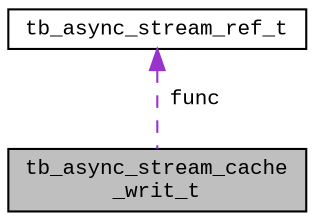 digraph "tb_async_stream_cache_writ_t"
{
  edge [fontname="CourierNew",fontsize="10",labelfontname="CourierNew",labelfontsize="10"];
  node [fontname="CourierNew",fontsize="10",shape=record];
  Node1 [label="tb_async_stream_cache\l_writ_t",height=0.2,width=0.4,color="black", fillcolor="grey75", style="filled" fontcolor="black"];
  Node2 -> Node1 [dir="back",color="darkorchid3",fontsize="10",style="dashed",label=" func" ];
  Node2 [label="tb_async_stream_ref_t",height=0.2,width=0.4,color="black", fillcolor="white", style="filled",URL="$d4/d50/structtb__async__stream__ref__t.html",tooltip="the async stream ref type "];
}
